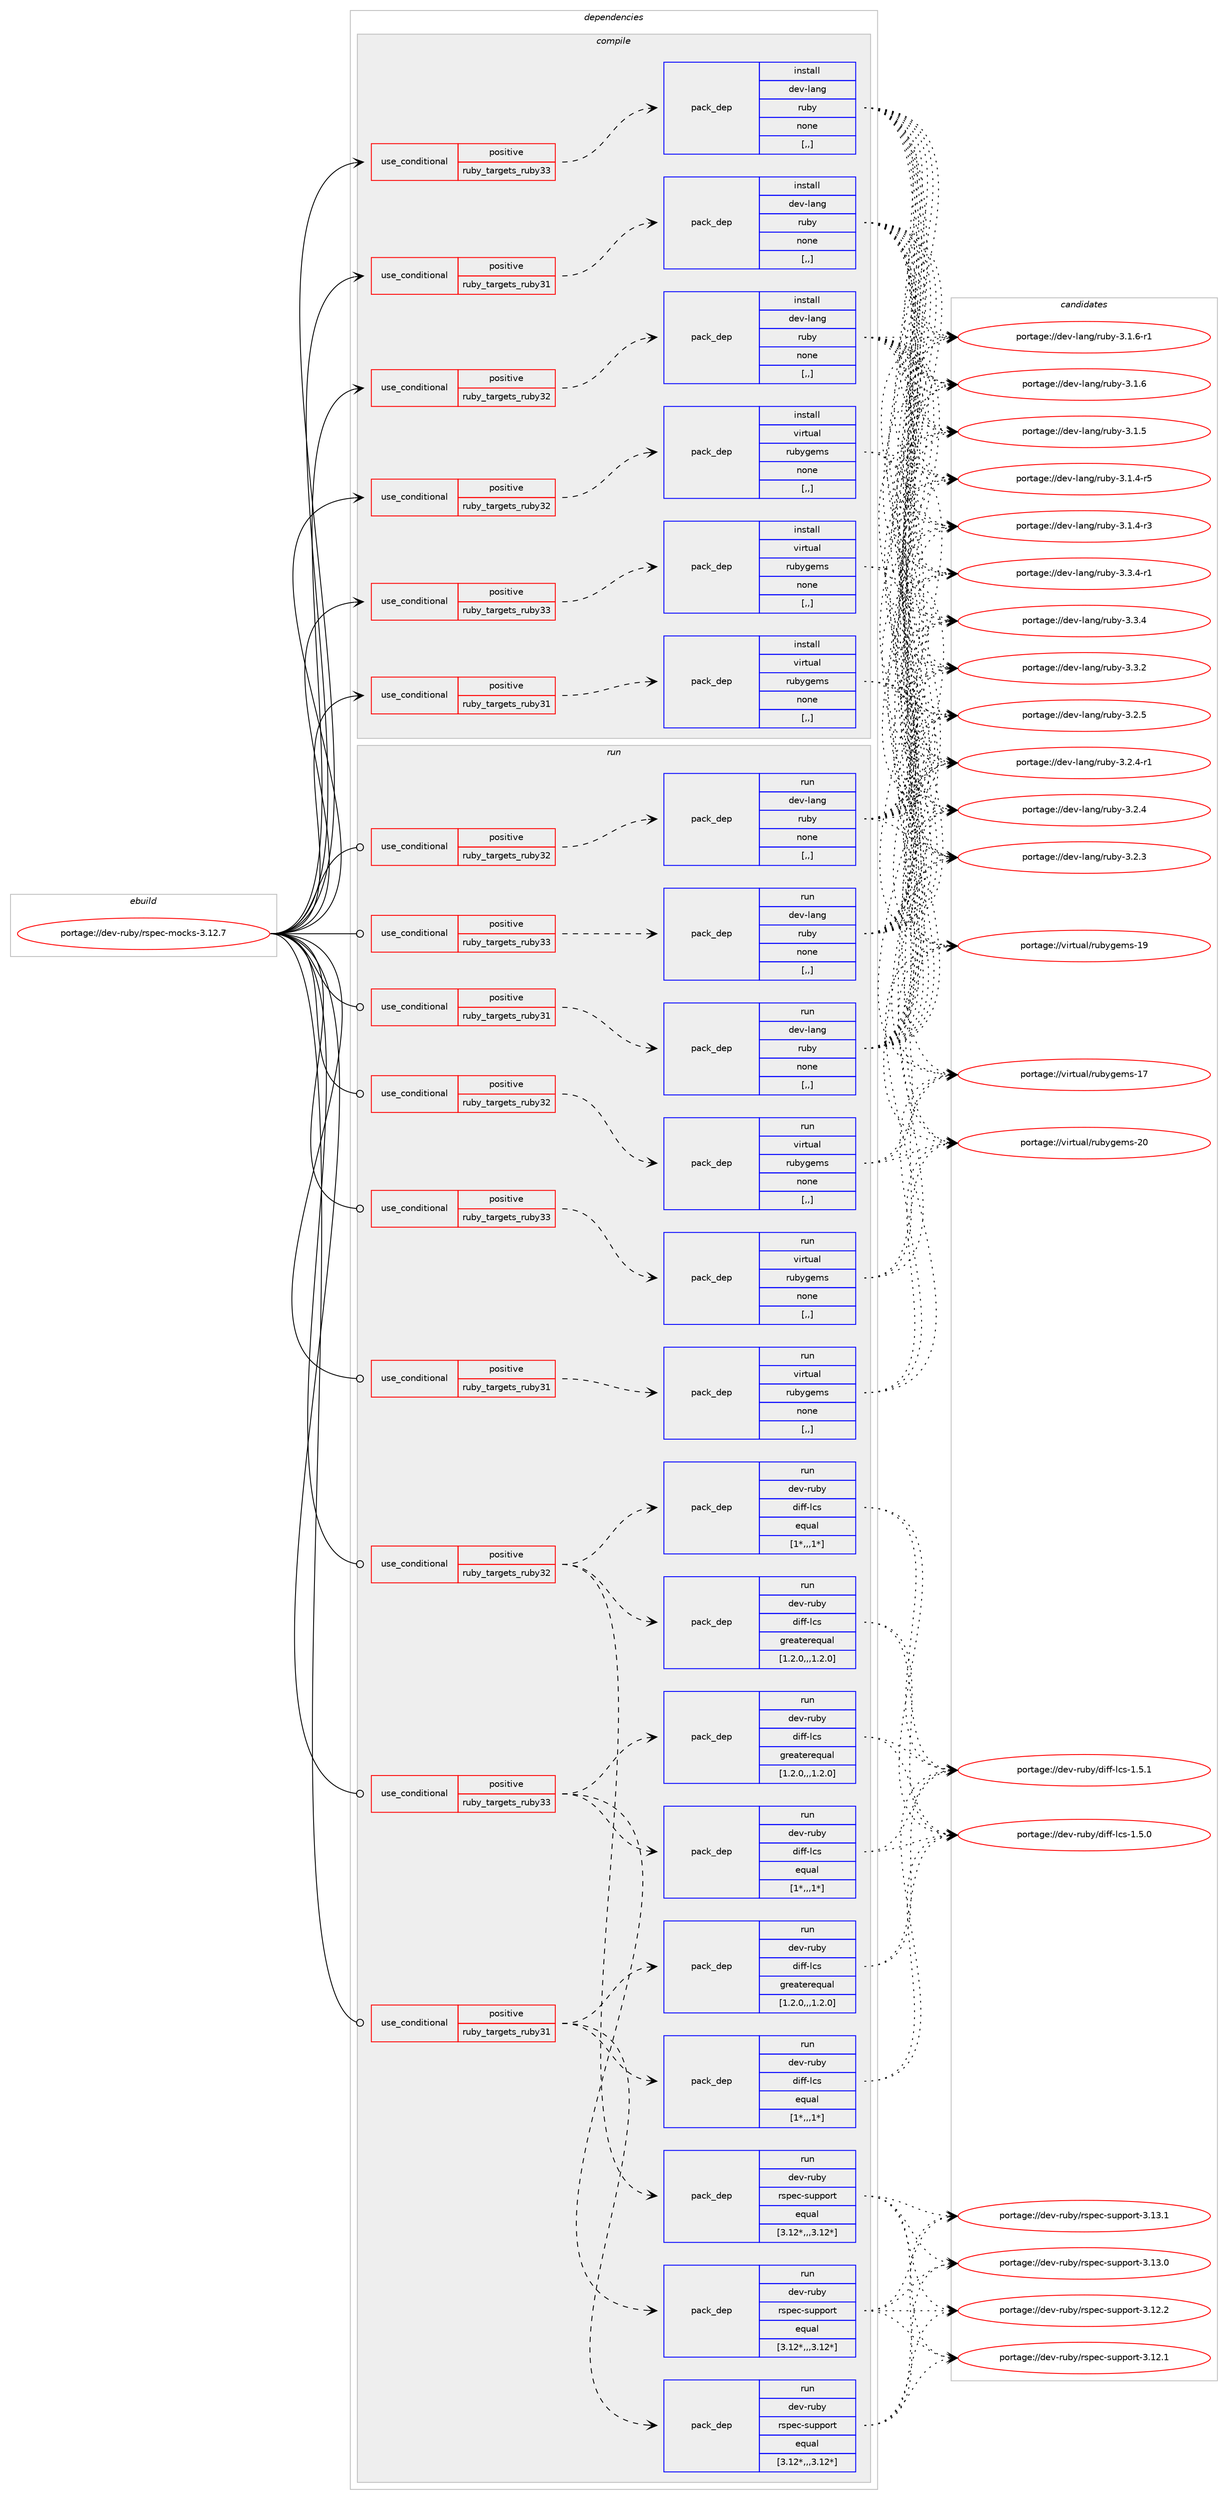 digraph prolog {

# *************
# Graph options
# *************

newrank=true;
concentrate=true;
compound=true;
graph [rankdir=LR,fontname=Helvetica,fontsize=10,ranksep=1.5];#, ranksep=2.5, nodesep=0.2];
edge  [arrowhead=vee];
node  [fontname=Helvetica,fontsize=10];

# **********
# The ebuild
# **********

subgraph cluster_leftcol {
color=gray;
label=<<i>ebuild</i>>;
id [label="portage://dev-ruby/rspec-mocks-3.12.7", color=red, width=4, href="../dev-ruby/rspec-mocks-3.12.7.svg"];
}

# ****************
# The dependencies
# ****************

subgraph cluster_midcol {
color=gray;
label=<<i>dependencies</i>>;
subgraph cluster_compile {
fillcolor="#eeeeee";
style=filled;
label=<<i>compile</i>>;
subgraph cond55065 {
dependency199864 [label=<<TABLE BORDER="0" CELLBORDER="1" CELLSPACING="0" CELLPADDING="4"><TR><TD ROWSPAN="3" CELLPADDING="10">use_conditional</TD></TR><TR><TD>positive</TD></TR><TR><TD>ruby_targets_ruby31</TD></TR></TABLE>>, shape=none, color=red];
subgraph pack143438 {
dependency199865 [label=<<TABLE BORDER="0" CELLBORDER="1" CELLSPACING="0" CELLPADDING="4" WIDTH="220"><TR><TD ROWSPAN="6" CELLPADDING="30">pack_dep</TD></TR><TR><TD WIDTH="110">install</TD></TR><TR><TD>dev-lang</TD></TR><TR><TD>ruby</TD></TR><TR><TD>none</TD></TR><TR><TD>[,,]</TD></TR></TABLE>>, shape=none, color=blue];
}
dependency199864:e -> dependency199865:w [weight=20,style="dashed",arrowhead="vee"];
}
id:e -> dependency199864:w [weight=20,style="solid",arrowhead="vee"];
subgraph cond55066 {
dependency199866 [label=<<TABLE BORDER="0" CELLBORDER="1" CELLSPACING="0" CELLPADDING="4"><TR><TD ROWSPAN="3" CELLPADDING="10">use_conditional</TD></TR><TR><TD>positive</TD></TR><TR><TD>ruby_targets_ruby31</TD></TR></TABLE>>, shape=none, color=red];
subgraph pack143439 {
dependency199867 [label=<<TABLE BORDER="0" CELLBORDER="1" CELLSPACING="0" CELLPADDING="4" WIDTH="220"><TR><TD ROWSPAN="6" CELLPADDING="30">pack_dep</TD></TR><TR><TD WIDTH="110">install</TD></TR><TR><TD>virtual</TD></TR><TR><TD>rubygems</TD></TR><TR><TD>none</TD></TR><TR><TD>[,,]</TD></TR></TABLE>>, shape=none, color=blue];
}
dependency199866:e -> dependency199867:w [weight=20,style="dashed",arrowhead="vee"];
}
id:e -> dependency199866:w [weight=20,style="solid",arrowhead="vee"];
subgraph cond55067 {
dependency199868 [label=<<TABLE BORDER="0" CELLBORDER="1" CELLSPACING="0" CELLPADDING="4"><TR><TD ROWSPAN="3" CELLPADDING="10">use_conditional</TD></TR><TR><TD>positive</TD></TR><TR><TD>ruby_targets_ruby32</TD></TR></TABLE>>, shape=none, color=red];
subgraph pack143440 {
dependency199869 [label=<<TABLE BORDER="0" CELLBORDER="1" CELLSPACING="0" CELLPADDING="4" WIDTH="220"><TR><TD ROWSPAN="6" CELLPADDING="30">pack_dep</TD></TR><TR><TD WIDTH="110">install</TD></TR><TR><TD>dev-lang</TD></TR><TR><TD>ruby</TD></TR><TR><TD>none</TD></TR><TR><TD>[,,]</TD></TR></TABLE>>, shape=none, color=blue];
}
dependency199868:e -> dependency199869:w [weight=20,style="dashed",arrowhead="vee"];
}
id:e -> dependency199868:w [weight=20,style="solid",arrowhead="vee"];
subgraph cond55068 {
dependency199870 [label=<<TABLE BORDER="0" CELLBORDER="1" CELLSPACING="0" CELLPADDING="4"><TR><TD ROWSPAN="3" CELLPADDING="10">use_conditional</TD></TR><TR><TD>positive</TD></TR><TR><TD>ruby_targets_ruby32</TD></TR></TABLE>>, shape=none, color=red];
subgraph pack143441 {
dependency199871 [label=<<TABLE BORDER="0" CELLBORDER="1" CELLSPACING="0" CELLPADDING="4" WIDTH="220"><TR><TD ROWSPAN="6" CELLPADDING="30">pack_dep</TD></TR><TR><TD WIDTH="110">install</TD></TR><TR><TD>virtual</TD></TR><TR><TD>rubygems</TD></TR><TR><TD>none</TD></TR><TR><TD>[,,]</TD></TR></TABLE>>, shape=none, color=blue];
}
dependency199870:e -> dependency199871:w [weight=20,style="dashed",arrowhead="vee"];
}
id:e -> dependency199870:w [weight=20,style="solid",arrowhead="vee"];
subgraph cond55069 {
dependency199872 [label=<<TABLE BORDER="0" CELLBORDER="1" CELLSPACING="0" CELLPADDING="4"><TR><TD ROWSPAN="3" CELLPADDING="10">use_conditional</TD></TR><TR><TD>positive</TD></TR><TR><TD>ruby_targets_ruby33</TD></TR></TABLE>>, shape=none, color=red];
subgraph pack143442 {
dependency199873 [label=<<TABLE BORDER="0" CELLBORDER="1" CELLSPACING="0" CELLPADDING="4" WIDTH="220"><TR><TD ROWSPAN="6" CELLPADDING="30">pack_dep</TD></TR><TR><TD WIDTH="110">install</TD></TR><TR><TD>dev-lang</TD></TR><TR><TD>ruby</TD></TR><TR><TD>none</TD></TR><TR><TD>[,,]</TD></TR></TABLE>>, shape=none, color=blue];
}
dependency199872:e -> dependency199873:w [weight=20,style="dashed",arrowhead="vee"];
}
id:e -> dependency199872:w [weight=20,style="solid",arrowhead="vee"];
subgraph cond55070 {
dependency199874 [label=<<TABLE BORDER="0" CELLBORDER="1" CELLSPACING="0" CELLPADDING="4"><TR><TD ROWSPAN="3" CELLPADDING="10">use_conditional</TD></TR><TR><TD>positive</TD></TR><TR><TD>ruby_targets_ruby33</TD></TR></TABLE>>, shape=none, color=red];
subgraph pack143443 {
dependency199875 [label=<<TABLE BORDER="0" CELLBORDER="1" CELLSPACING="0" CELLPADDING="4" WIDTH="220"><TR><TD ROWSPAN="6" CELLPADDING="30">pack_dep</TD></TR><TR><TD WIDTH="110">install</TD></TR><TR><TD>virtual</TD></TR><TR><TD>rubygems</TD></TR><TR><TD>none</TD></TR><TR><TD>[,,]</TD></TR></TABLE>>, shape=none, color=blue];
}
dependency199874:e -> dependency199875:w [weight=20,style="dashed",arrowhead="vee"];
}
id:e -> dependency199874:w [weight=20,style="solid",arrowhead="vee"];
}
subgraph cluster_compileandrun {
fillcolor="#eeeeee";
style=filled;
label=<<i>compile and run</i>>;
}
subgraph cluster_run {
fillcolor="#eeeeee";
style=filled;
label=<<i>run</i>>;
subgraph cond55071 {
dependency199876 [label=<<TABLE BORDER="0" CELLBORDER="1" CELLSPACING="0" CELLPADDING="4"><TR><TD ROWSPAN="3" CELLPADDING="10">use_conditional</TD></TR><TR><TD>positive</TD></TR><TR><TD>ruby_targets_ruby31</TD></TR></TABLE>>, shape=none, color=red];
subgraph pack143444 {
dependency199877 [label=<<TABLE BORDER="0" CELLBORDER="1" CELLSPACING="0" CELLPADDING="4" WIDTH="220"><TR><TD ROWSPAN="6" CELLPADDING="30">pack_dep</TD></TR><TR><TD WIDTH="110">run</TD></TR><TR><TD>dev-lang</TD></TR><TR><TD>ruby</TD></TR><TR><TD>none</TD></TR><TR><TD>[,,]</TD></TR></TABLE>>, shape=none, color=blue];
}
dependency199876:e -> dependency199877:w [weight=20,style="dashed",arrowhead="vee"];
}
id:e -> dependency199876:w [weight=20,style="solid",arrowhead="odot"];
subgraph cond55072 {
dependency199878 [label=<<TABLE BORDER="0" CELLBORDER="1" CELLSPACING="0" CELLPADDING="4"><TR><TD ROWSPAN="3" CELLPADDING="10">use_conditional</TD></TR><TR><TD>positive</TD></TR><TR><TD>ruby_targets_ruby31</TD></TR></TABLE>>, shape=none, color=red];
subgraph pack143445 {
dependency199879 [label=<<TABLE BORDER="0" CELLBORDER="1" CELLSPACING="0" CELLPADDING="4" WIDTH="220"><TR><TD ROWSPAN="6" CELLPADDING="30">pack_dep</TD></TR><TR><TD WIDTH="110">run</TD></TR><TR><TD>dev-ruby</TD></TR><TR><TD>rspec-support</TD></TR><TR><TD>equal</TD></TR><TR><TD>[3.12*,,,3.12*]</TD></TR></TABLE>>, shape=none, color=blue];
}
dependency199878:e -> dependency199879:w [weight=20,style="dashed",arrowhead="vee"];
subgraph pack143446 {
dependency199880 [label=<<TABLE BORDER="0" CELLBORDER="1" CELLSPACING="0" CELLPADDING="4" WIDTH="220"><TR><TD ROWSPAN="6" CELLPADDING="30">pack_dep</TD></TR><TR><TD WIDTH="110">run</TD></TR><TR><TD>dev-ruby</TD></TR><TR><TD>diff-lcs</TD></TR><TR><TD>greaterequal</TD></TR><TR><TD>[1.2.0,,,1.2.0]</TD></TR></TABLE>>, shape=none, color=blue];
}
dependency199878:e -> dependency199880:w [weight=20,style="dashed",arrowhead="vee"];
subgraph pack143447 {
dependency199881 [label=<<TABLE BORDER="0" CELLBORDER="1" CELLSPACING="0" CELLPADDING="4" WIDTH="220"><TR><TD ROWSPAN="6" CELLPADDING="30">pack_dep</TD></TR><TR><TD WIDTH="110">run</TD></TR><TR><TD>dev-ruby</TD></TR><TR><TD>diff-lcs</TD></TR><TR><TD>equal</TD></TR><TR><TD>[1*,,,1*]</TD></TR></TABLE>>, shape=none, color=blue];
}
dependency199878:e -> dependency199881:w [weight=20,style="dashed",arrowhead="vee"];
}
id:e -> dependency199878:w [weight=20,style="solid",arrowhead="odot"];
subgraph cond55073 {
dependency199882 [label=<<TABLE BORDER="0" CELLBORDER="1" CELLSPACING="0" CELLPADDING="4"><TR><TD ROWSPAN="3" CELLPADDING="10">use_conditional</TD></TR><TR><TD>positive</TD></TR><TR><TD>ruby_targets_ruby31</TD></TR></TABLE>>, shape=none, color=red];
subgraph pack143448 {
dependency199883 [label=<<TABLE BORDER="0" CELLBORDER="1" CELLSPACING="0" CELLPADDING="4" WIDTH="220"><TR><TD ROWSPAN="6" CELLPADDING="30">pack_dep</TD></TR><TR><TD WIDTH="110">run</TD></TR><TR><TD>virtual</TD></TR><TR><TD>rubygems</TD></TR><TR><TD>none</TD></TR><TR><TD>[,,]</TD></TR></TABLE>>, shape=none, color=blue];
}
dependency199882:e -> dependency199883:w [weight=20,style="dashed",arrowhead="vee"];
}
id:e -> dependency199882:w [weight=20,style="solid",arrowhead="odot"];
subgraph cond55074 {
dependency199884 [label=<<TABLE BORDER="0" CELLBORDER="1" CELLSPACING="0" CELLPADDING="4"><TR><TD ROWSPAN="3" CELLPADDING="10">use_conditional</TD></TR><TR><TD>positive</TD></TR><TR><TD>ruby_targets_ruby32</TD></TR></TABLE>>, shape=none, color=red];
subgraph pack143449 {
dependency199885 [label=<<TABLE BORDER="0" CELLBORDER="1" CELLSPACING="0" CELLPADDING="4" WIDTH="220"><TR><TD ROWSPAN="6" CELLPADDING="30">pack_dep</TD></TR><TR><TD WIDTH="110">run</TD></TR><TR><TD>dev-lang</TD></TR><TR><TD>ruby</TD></TR><TR><TD>none</TD></TR><TR><TD>[,,]</TD></TR></TABLE>>, shape=none, color=blue];
}
dependency199884:e -> dependency199885:w [weight=20,style="dashed",arrowhead="vee"];
}
id:e -> dependency199884:w [weight=20,style="solid",arrowhead="odot"];
subgraph cond55075 {
dependency199886 [label=<<TABLE BORDER="0" CELLBORDER="1" CELLSPACING="0" CELLPADDING="4"><TR><TD ROWSPAN="3" CELLPADDING="10">use_conditional</TD></TR><TR><TD>positive</TD></TR><TR><TD>ruby_targets_ruby32</TD></TR></TABLE>>, shape=none, color=red];
subgraph pack143450 {
dependency199887 [label=<<TABLE BORDER="0" CELLBORDER="1" CELLSPACING="0" CELLPADDING="4" WIDTH="220"><TR><TD ROWSPAN="6" CELLPADDING="30">pack_dep</TD></TR><TR><TD WIDTH="110">run</TD></TR><TR><TD>dev-ruby</TD></TR><TR><TD>rspec-support</TD></TR><TR><TD>equal</TD></TR><TR><TD>[3.12*,,,3.12*]</TD></TR></TABLE>>, shape=none, color=blue];
}
dependency199886:e -> dependency199887:w [weight=20,style="dashed",arrowhead="vee"];
subgraph pack143451 {
dependency199888 [label=<<TABLE BORDER="0" CELLBORDER="1" CELLSPACING="0" CELLPADDING="4" WIDTH="220"><TR><TD ROWSPAN="6" CELLPADDING="30">pack_dep</TD></TR><TR><TD WIDTH="110">run</TD></TR><TR><TD>dev-ruby</TD></TR><TR><TD>diff-lcs</TD></TR><TR><TD>greaterequal</TD></TR><TR><TD>[1.2.0,,,1.2.0]</TD></TR></TABLE>>, shape=none, color=blue];
}
dependency199886:e -> dependency199888:w [weight=20,style="dashed",arrowhead="vee"];
subgraph pack143452 {
dependency199889 [label=<<TABLE BORDER="0" CELLBORDER="1" CELLSPACING="0" CELLPADDING="4" WIDTH="220"><TR><TD ROWSPAN="6" CELLPADDING="30">pack_dep</TD></TR><TR><TD WIDTH="110">run</TD></TR><TR><TD>dev-ruby</TD></TR><TR><TD>diff-lcs</TD></TR><TR><TD>equal</TD></TR><TR><TD>[1*,,,1*]</TD></TR></TABLE>>, shape=none, color=blue];
}
dependency199886:e -> dependency199889:w [weight=20,style="dashed",arrowhead="vee"];
}
id:e -> dependency199886:w [weight=20,style="solid",arrowhead="odot"];
subgraph cond55076 {
dependency199890 [label=<<TABLE BORDER="0" CELLBORDER="1" CELLSPACING="0" CELLPADDING="4"><TR><TD ROWSPAN="3" CELLPADDING="10">use_conditional</TD></TR><TR><TD>positive</TD></TR><TR><TD>ruby_targets_ruby32</TD></TR></TABLE>>, shape=none, color=red];
subgraph pack143453 {
dependency199891 [label=<<TABLE BORDER="0" CELLBORDER="1" CELLSPACING="0" CELLPADDING="4" WIDTH="220"><TR><TD ROWSPAN="6" CELLPADDING="30">pack_dep</TD></TR><TR><TD WIDTH="110">run</TD></TR><TR><TD>virtual</TD></TR><TR><TD>rubygems</TD></TR><TR><TD>none</TD></TR><TR><TD>[,,]</TD></TR></TABLE>>, shape=none, color=blue];
}
dependency199890:e -> dependency199891:w [weight=20,style="dashed",arrowhead="vee"];
}
id:e -> dependency199890:w [weight=20,style="solid",arrowhead="odot"];
subgraph cond55077 {
dependency199892 [label=<<TABLE BORDER="0" CELLBORDER="1" CELLSPACING="0" CELLPADDING="4"><TR><TD ROWSPAN="3" CELLPADDING="10">use_conditional</TD></TR><TR><TD>positive</TD></TR><TR><TD>ruby_targets_ruby33</TD></TR></TABLE>>, shape=none, color=red];
subgraph pack143454 {
dependency199893 [label=<<TABLE BORDER="0" CELLBORDER="1" CELLSPACING="0" CELLPADDING="4" WIDTH="220"><TR><TD ROWSPAN="6" CELLPADDING="30">pack_dep</TD></TR><TR><TD WIDTH="110">run</TD></TR><TR><TD>dev-lang</TD></TR><TR><TD>ruby</TD></TR><TR><TD>none</TD></TR><TR><TD>[,,]</TD></TR></TABLE>>, shape=none, color=blue];
}
dependency199892:e -> dependency199893:w [weight=20,style="dashed",arrowhead="vee"];
}
id:e -> dependency199892:w [weight=20,style="solid",arrowhead="odot"];
subgraph cond55078 {
dependency199894 [label=<<TABLE BORDER="0" CELLBORDER="1" CELLSPACING="0" CELLPADDING="4"><TR><TD ROWSPAN="3" CELLPADDING="10">use_conditional</TD></TR><TR><TD>positive</TD></TR><TR><TD>ruby_targets_ruby33</TD></TR></TABLE>>, shape=none, color=red];
subgraph pack143455 {
dependency199895 [label=<<TABLE BORDER="0" CELLBORDER="1" CELLSPACING="0" CELLPADDING="4" WIDTH="220"><TR><TD ROWSPAN="6" CELLPADDING="30">pack_dep</TD></TR><TR><TD WIDTH="110">run</TD></TR><TR><TD>dev-ruby</TD></TR><TR><TD>rspec-support</TD></TR><TR><TD>equal</TD></TR><TR><TD>[3.12*,,,3.12*]</TD></TR></TABLE>>, shape=none, color=blue];
}
dependency199894:e -> dependency199895:w [weight=20,style="dashed",arrowhead="vee"];
subgraph pack143456 {
dependency199896 [label=<<TABLE BORDER="0" CELLBORDER="1" CELLSPACING="0" CELLPADDING="4" WIDTH="220"><TR><TD ROWSPAN="6" CELLPADDING="30">pack_dep</TD></TR><TR><TD WIDTH="110">run</TD></TR><TR><TD>dev-ruby</TD></TR><TR><TD>diff-lcs</TD></TR><TR><TD>greaterequal</TD></TR><TR><TD>[1.2.0,,,1.2.0]</TD></TR></TABLE>>, shape=none, color=blue];
}
dependency199894:e -> dependency199896:w [weight=20,style="dashed",arrowhead="vee"];
subgraph pack143457 {
dependency199897 [label=<<TABLE BORDER="0" CELLBORDER="1" CELLSPACING="0" CELLPADDING="4" WIDTH="220"><TR><TD ROWSPAN="6" CELLPADDING="30">pack_dep</TD></TR><TR><TD WIDTH="110">run</TD></TR><TR><TD>dev-ruby</TD></TR><TR><TD>diff-lcs</TD></TR><TR><TD>equal</TD></TR><TR><TD>[1*,,,1*]</TD></TR></TABLE>>, shape=none, color=blue];
}
dependency199894:e -> dependency199897:w [weight=20,style="dashed",arrowhead="vee"];
}
id:e -> dependency199894:w [weight=20,style="solid",arrowhead="odot"];
subgraph cond55079 {
dependency199898 [label=<<TABLE BORDER="0" CELLBORDER="1" CELLSPACING="0" CELLPADDING="4"><TR><TD ROWSPAN="3" CELLPADDING="10">use_conditional</TD></TR><TR><TD>positive</TD></TR><TR><TD>ruby_targets_ruby33</TD></TR></TABLE>>, shape=none, color=red];
subgraph pack143458 {
dependency199899 [label=<<TABLE BORDER="0" CELLBORDER="1" CELLSPACING="0" CELLPADDING="4" WIDTH="220"><TR><TD ROWSPAN="6" CELLPADDING="30">pack_dep</TD></TR><TR><TD WIDTH="110">run</TD></TR><TR><TD>virtual</TD></TR><TR><TD>rubygems</TD></TR><TR><TD>none</TD></TR><TR><TD>[,,]</TD></TR></TABLE>>, shape=none, color=blue];
}
dependency199898:e -> dependency199899:w [weight=20,style="dashed",arrowhead="vee"];
}
id:e -> dependency199898:w [weight=20,style="solid",arrowhead="odot"];
}
}

# **************
# The candidates
# **************

subgraph cluster_choices {
rank=same;
color=gray;
label=<<i>candidates</i>>;

subgraph choice143438 {
color=black;
nodesep=1;
choice100101118451089711010347114117981214551465146524511449 [label="portage://dev-lang/ruby-3.3.4-r1", color=red, width=4,href="../dev-lang/ruby-3.3.4-r1.svg"];
choice10010111845108971101034711411798121455146514652 [label="portage://dev-lang/ruby-3.3.4", color=red, width=4,href="../dev-lang/ruby-3.3.4.svg"];
choice10010111845108971101034711411798121455146514650 [label="portage://dev-lang/ruby-3.3.2", color=red, width=4,href="../dev-lang/ruby-3.3.2.svg"];
choice10010111845108971101034711411798121455146504653 [label="portage://dev-lang/ruby-3.2.5", color=red, width=4,href="../dev-lang/ruby-3.2.5.svg"];
choice100101118451089711010347114117981214551465046524511449 [label="portage://dev-lang/ruby-3.2.4-r1", color=red, width=4,href="../dev-lang/ruby-3.2.4-r1.svg"];
choice10010111845108971101034711411798121455146504652 [label="portage://dev-lang/ruby-3.2.4", color=red, width=4,href="../dev-lang/ruby-3.2.4.svg"];
choice10010111845108971101034711411798121455146504651 [label="portage://dev-lang/ruby-3.2.3", color=red, width=4,href="../dev-lang/ruby-3.2.3.svg"];
choice100101118451089711010347114117981214551464946544511449 [label="portage://dev-lang/ruby-3.1.6-r1", color=red, width=4,href="../dev-lang/ruby-3.1.6-r1.svg"];
choice10010111845108971101034711411798121455146494654 [label="portage://dev-lang/ruby-3.1.6", color=red, width=4,href="../dev-lang/ruby-3.1.6.svg"];
choice10010111845108971101034711411798121455146494653 [label="portage://dev-lang/ruby-3.1.5", color=red, width=4,href="../dev-lang/ruby-3.1.5.svg"];
choice100101118451089711010347114117981214551464946524511453 [label="portage://dev-lang/ruby-3.1.4-r5", color=red, width=4,href="../dev-lang/ruby-3.1.4-r5.svg"];
choice100101118451089711010347114117981214551464946524511451 [label="portage://dev-lang/ruby-3.1.4-r3", color=red, width=4,href="../dev-lang/ruby-3.1.4-r3.svg"];
dependency199865:e -> choice100101118451089711010347114117981214551465146524511449:w [style=dotted,weight="100"];
dependency199865:e -> choice10010111845108971101034711411798121455146514652:w [style=dotted,weight="100"];
dependency199865:e -> choice10010111845108971101034711411798121455146514650:w [style=dotted,weight="100"];
dependency199865:e -> choice10010111845108971101034711411798121455146504653:w [style=dotted,weight="100"];
dependency199865:e -> choice100101118451089711010347114117981214551465046524511449:w [style=dotted,weight="100"];
dependency199865:e -> choice10010111845108971101034711411798121455146504652:w [style=dotted,weight="100"];
dependency199865:e -> choice10010111845108971101034711411798121455146504651:w [style=dotted,weight="100"];
dependency199865:e -> choice100101118451089711010347114117981214551464946544511449:w [style=dotted,weight="100"];
dependency199865:e -> choice10010111845108971101034711411798121455146494654:w [style=dotted,weight="100"];
dependency199865:e -> choice10010111845108971101034711411798121455146494653:w [style=dotted,weight="100"];
dependency199865:e -> choice100101118451089711010347114117981214551464946524511453:w [style=dotted,weight="100"];
dependency199865:e -> choice100101118451089711010347114117981214551464946524511451:w [style=dotted,weight="100"];
}
subgraph choice143439 {
color=black;
nodesep=1;
choice118105114116117971084711411798121103101109115455048 [label="portage://virtual/rubygems-20", color=red, width=4,href="../virtual/rubygems-20.svg"];
choice118105114116117971084711411798121103101109115454957 [label="portage://virtual/rubygems-19", color=red, width=4,href="../virtual/rubygems-19.svg"];
choice118105114116117971084711411798121103101109115454955 [label="portage://virtual/rubygems-17", color=red, width=4,href="../virtual/rubygems-17.svg"];
dependency199867:e -> choice118105114116117971084711411798121103101109115455048:w [style=dotted,weight="100"];
dependency199867:e -> choice118105114116117971084711411798121103101109115454957:w [style=dotted,weight="100"];
dependency199867:e -> choice118105114116117971084711411798121103101109115454955:w [style=dotted,weight="100"];
}
subgraph choice143440 {
color=black;
nodesep=1;
choice100101118451089711010347114117981214551465146524511449 [label="portage://dev-lang/ruby-3.3.4-r1", color=red, width=4,href="../dev-lang/ruby-3.3.4-r1.svg"];
choice10010111845108971101034711411798121455146514652 [label="portage://dev-lang/ruby-3.3.4", color=red, width=4,href="../dev-lang/ruby-3.3.4.svg"];
choice10010111845108971101034711411798121455146514650 [label="portage://dev-lang/ruby-3.3.2", color=red, width=4,href="../dev-lang/ruby-3.3.2.svg"];
choice10010111845108971101034711411798121455146504653 [label="portage://dev-lang/ruby-3.2.5", color=red, width=4,href="../dev-lang/ruby-3.2.5.svg"];
choice100101118451089711010347114117981214551465046524511449 [label="portage://dev-lang/ruby-3.2.4-r1", color=red, width=4,href="../dev-lang/ruby-3.2.4-r1.svg"];
choice10010111845108971101034711411798121455146504652 [label="portage://dev-lang/ruby-3.2.4", color=red, width=4,href="../dev-lang/ruby-3.2.4.svg"];
choice10010111845108971101034711411798121455146504651 [label="portage://dev-lang/ruby-3.2.3", color=red, width=4,href="../dev-lang/ruby-3.2.3.svg"];
choice100101118451089711010347114117981214551464946544511449 [label="portage://dev-lang/ruby-3.1.6-r1", color=red, width=4,href="../dev-lang/ruby-3.1.6-r1.svg"];
choice10010111845108971101034711411798121455146494654 [label="portage://dev-lang/ruby-3.1.6", color=red, width=4,href="../dev-lang/ruby-3.1.6.svg"];
choice10010111845108971101034711411798121455146494653 [label="portage://dev-lang/ruby-3.1.5", color=red, width=4,href="../dev-lang/ruby-3.1.5.svg"];
choice100101118451089711010347114117981214551464946524511453 [label="portage://dev-lang/ruby-3.1.4-r5", color=red, width=4,href="../dev-lang/ruby-3.1.4-r5.svg"];
choice100101118451089711010347114117981214551464946524511451 [label="portage://dev-lang/ruby-3.1.4-r3", color=red, width=4,href="../dev-lang/ruby-3.1.4-r3.svg"];
dependency199869:e -> choice100101118451089711010347114117981214551465146524511449:w [style=dotted,weight="100"];
dependency199869:e -> choice10010111845108971101034711411798121455146514652:w [style=dotted,weight="100"];
dependency199869:e -> choice10010111845108971101034711411798121455146514650:w [style=dotted,weight="100"];
dependency199869:e -> choice10010111845108971101034711411798121455146504653:w [style=dotted,weight="100"];
dependency199869:e -> choice100101118451089711010347114117981214551465046524511449:w [style=dotted,weight="100"];
dependency199869:e -> choice10010111845108971101034711411798121455146504652:w [style=dotted,weight="100"];
dependency199869:e -> choice10010111845108971101034711411798121455146504651:w [style=dotted,weight="100"];
dependency199869:e -> choice100101118451089711010347114117981214551464946544511449:w [style=dotted,weight="100"];
dependency199869:e -> choice10010111845108971101034711411798121455146494654:w [style=dotted,weight="100"];
dependency199869:e -> choice10010111845108971101034711411798121455146494653:w [style=dotted,weight="100"];
dependency199869:e -> choice100101118451089711010347114117981214551464946524511453:w [style=dotted,weight="100"];
dependency199869:e -> choice100101118451089711010347114117981214551464946524511451:w [style=dotted,weight="100"];
}
subgraph choice143441 {
color=black;
nodesep=1;
choice118105114116117971084711411798121103101109115455048 [label="portage://virtual/rubygems-20", color=red, width=4,href="../virtual/rubygems-20.svg"];
choice118105114116117971084711411798121103101109115454957 [label="portage://virtual/rubygems-19", color=red, width=4,href="../virtual/rubygems-19.svg"];
choice118105114116117971084711411798121103101109115454955 [label="portage://virtual/rubygems-17", color=red, width=4,href="../virtual/rubygems-17.svg"];
dependency199871:e -> choice118105114116117971084711411798121103101109115455048:w [style=dotted,weight="100"];
dependency199871:e -> choice118105114116117971084711411798121103101109115454957:w [style=dotted,weight="100"];
dependency199871:e -> choice118105114116117971084711411798121103101109115454955:w [style=dotted,weight="100"];
}
subgraph choice143442 {
color=black;
nodesep=1;
choice100101118451089711010347114117981214551465146524511449 [label="portage://dev-lang/ruby-3.3.4-r1", color=red, width=4,href="../dev-lang/ruby-3.3.4-r1.svg"];
choice10010111845108971101034711411798121455146514652 [label="portage://dev-lang/ruby-3.3.4", color=red, width=4,href="../dev-lang/ruby-3.3.4.svg"];
choice10010111845108971101034711411798121455146514650 [label="portage://dev-lang/ruby-3.3.2", color=red, width=4,href="../dev-lang/ruby-3.3.2.svg"];
choice10010111845108971101034711411798121455146504653 [label="portage://dev-lang/ruby-3.2.5", color=red, width=4,href="../dev-lang/ruby-3.2.5.svg"];
choice100101118451089711010347114117981214551465046524511449 [label="portage://dev-lang/ruby-3.2.4-r1", color=red, width=4,href="../dev-lang/ruby-3.2.4-r1.svg"];
choice10010111845108971101034711411798121455146504652 [label="portage://dev-lang/ruby-3.2.4", color=red, width=4,href="../dev-lang/ruby-3.2.4.svg"];
choice10010111845108971101034711411798121455146504651 [label="portage://dev-lang/ruby-3.2.3", color=red, width=4,href="../dev-lang/ruby-3.2.3.svg"];
choice100101118451089711010347114117981214551464946544511449 [label="portage://dev-lang/ruby-3.1.6-r1", color=red, width=4,href="../dev-lang/ruby-3.1.6-r1.svg"];
choice10010111845108971101034711411798121455146494654 [label="portage://dev-lang/ruby-3.1.6", color=red, width=4,href="../dev-lang/ruby-3.1.6.svg"];
choice10010111845108971101034711411798121455146494653 [label="portage://dev-lang/ruby-3.1.5", color=red, width=4,href="../dev-lang/ruby-3.1.5.svg"];
choice100101118451089711010347114117981214551464946524511453 [label="portage://dev-lang/ruby-3.1.4-r5", color=red, width=4,href="../dev-lang/ruby-3.1.4-r5.svg"];
choice100101118451089711010347114117981214551464946524511451 [label="portage://dev-lang/ruby-3.1.4-r3", color=red, width=4,href="../dev-lang/ruby-3.1.4-r3.svg"];
dependency199873:e -> choice100101118451089711010347114117981214551465146524511449:w [style=dotted,weight="100"];
dependency199873:e -> choice10010111845108971101034711411798121455146514652:w [style=dotted,weight="100"];
dependency199873:e -> choice10010111845108971101034711411798121455146514650:w [style=dotted,weight="100"];
dependency199873:e -> choice10010111845108971101034711411798121455146504653:w [style=dotted,weight="100"];
dependency199873:e -> choice100101118451089711010347114117981214551465046524511449:w [style=dotted,weight="100"];
dependency199873:e -> choice10010111845108971101034711411798121455146504652:w [style=dotted,weight="100"];
dependency199873:e -> choice10010111845108971101034711411798121455146504651:w [style=dotted,weight="100"];
dependency199873:e -> choice100101118451089711010347114117981214551464946544511449:w [style=dotted,weight="100"];
dependency199873:e -> choice10010111845108971101034711411798121455146494654:w [style=dotted,weight="100"];
dependency199873:e -> choice10010111845108971101034711411798121455146494653:w [style=dotted,weight="100"];
dependency199873:e -> choice100101118451089711010347114117981214551464946524511453:w [style=dotted,weight="100"];
dependency199873:e -> choice100101118451089711010347114117981214551464946524511451:w [style=dotted,weight="100"];
}
subgraph choice143443 {
color=black;
nodesep=1;
choice118105114116117971084711411798121103101109115455048 [label="portage://virtual/rubygems-20", color=red, width=4,href="../virtual/rubygems-20.svg"];
choice118105114116117971084711411798121103101109115454957 [label="portage://virtual/rubygems-19", color=red, width=4,href="../virtual/rubygems-19.svg"];
choice118105114116117971084711411798121103101109115454955 [label="portage://virtual/rubygems-17", color=red, width=4,href="../virtual/rubygems-17.svg"];
dependency199875:e -> choice118105114116117971084711411798121103101109115455048:w [style=dotted,weight="100"];
dependency199875:e -> choice118105114116117971084711411798121103101109115454957:w [style=dotted,weight="100"];
dependency199875:e -> choice118105114116117971084711411798121103101109115454955:w [style=dotted,weight="100"];
}
subgraph choice143444 {
color=black;
nodesep=1;
choice100101118451089711010347114117981214551465146524511449 [label="portage://dev-lang/ruby-3.3.4-r1", color=red, width=4,href="../dev-lang/ruby-3.3.4-r1.svg"];
choice10010111845108971101034711411798121455146514652 [label="portage://dev-lang/ruby-3.3.4", color=red, width=4,href="../dev-lang/ruby-3.3.4.svg"];
choice10010111845108971101034711411798121455146514650 [label="portage://dev-lang/ruby-3.3.2", color=red, width=4,href="../dev-lang/ruby-3.3.2.svg"];
choice10010111845108971101034711411798121455146504653 [label="portage://dev-lang/ruby-3.2.5", color=red, width=4,href="../dev-lang/ruby-3.2.5.svg"];
choice100101118451089711010347114117981214551465046524511449 [label="portage://dev-lang/ruby-3.2.4-r1", color=red, width=4,href="../dev-lang/ruby-3.2.4-r1.svg"];
choice10010111845108971101034711411798121455146504652 [label="portage://dev-lang/ruby-3.2.4", color=red, width=4,href="../dev-lang/ruby-3.2.4.svg"];
choice10010111845108971101034711411798121455146504651 [label="portage://dev-lang/ruby-3.2.3", color=red, width=4,href="../dev-lang/ruby-3.2.3.svg"];
choice100101118451089711010347114117981214551464946544511449 [label="portage://dev-lang/ruby-3.1.6-r1", color=red, width=4,href="../dev-lang/ruby-3.1.6-r1.svg"];
choice10010111845108971101034711411798121455146494654 [label="portage://dev-lang/ruby-3.1.6", color=red, width=4,href="../dev-lang/ruby-3.1.6.svg"];
choice10010111845108971101034711411798121455146494653 [label="portage://dev-lang/ruby-3.1.5", color=red, width=4,href="../dev-lang/ruby-3.1.5.svg"];
choice100101118451089711010347114117981214551464946524511453 [label="portage://dev-lang/ruby-3.1.4-r5", color=red, width=4,href="../dev-lang/ruby-3.1.4-r5.svg"];
choice100101118451089711010347114117981214551464946524511451 [label="portage://dev-lang/ruby-3.1.4-r3", color=red, width=4,href="../dev-lang/ruby-3.1.4-r3.svg"];
dependency199877:e -> choice100101118451089711010347114117981214551465146524511449:w [style=dotted,weight="100"];
dependency199877:e -> choice10010111845108971101034711411798121455146514652:w [style=dotted,weight="100"];
dependency199877:e -> choice10010111845108971101034711411798121455146514650:w [style=dotted,weight="100"];
dependency199877:e -> choice10010111845108971101034711411798121455146504653:w [style=dotted,weight="100"];
dependency199877:e -> choice100101118451089711010347114117981214551465046524511449:w [style=dotted,weight="100"];
dependency199877:e -> choice10010111845108971101034711411798121455146504652:w [style=dotted,weight="100"];
dependency199877:e -> choice10010111845108971101034711411798121455146504651:w [style=dotted,weight="100"];
dependency199877:e -> choice100101118451089711010347114117981214551464946544511449:w [style=dotted,weight="100"];
dependency199877:e -> choice10010111845108971101034711411798121455146494654:w [style=dotted,weight="100"];
dependency199877:e -> choice10010111845108971101034711411798121455146494653:w [style=dotted,weight="100"];
dependency199877:e -> choice100101118451089711010347114117981214551464946524511453:w [style=dotted,weight="100"];
dependency199877:e -> choice100101118451089711010347114117981214551464946524511451:w [style=dotted,weight="100"];
}
subgraph choice143445 {
color=black;
nodesep=1;
choice100101118451141179812147114115112101994511511711211211111411645514649514649 [label="portage://dev-ruby/rspec-support-3.13.1", color=red, width=4,href="../dev-ruby/rspec-support-3.13.1.svg"];
choice100101118451141179812147114115112101994511511711211211111411645514649514648 [label="portage://dev-ruby/rspec-support-3.13.0", color=red, width=4,href="../dev-ruby/rspec-support-3.13.0.svg"];
choice100101118451141179812147114115112101994511511711211211111411645514649504650 [label="portage://dev-ruby/rspec-support-3.12.2", color=red, width=4,href="../dev-ruby/rspec-support-3.12.2.svg"];
choice100101118451141179812147114115112101994511511711211211111411645514649504649 [label="portage://dev-ruby/rspec-support-3.12.1", color=red, width=4,href="../dev-ruby/rspec-support-3.12.1.svg"];
dependency199879:e -> choice100101118451141179812147114115112101994511511711211211111411645514649514649:w [style=dotted,weight="100"];
dependency199879:e -> choice100101118451141179812147114115112101994511511711211211111411645514649514648:w [style=dotted,weight="100"];
dependency199879:e -> choice100101118451141179812147114115112101994511511711211211111411645514649504650:w [style=dotted,weight="100"];
dependency199879:e -> choice100101118451141179812147114115112101994511511711211211111411645514649504649:w [style=dotted,weight="100"];
}
subgraph choice143446 {
color=black;
nodesep=1;
choice1001011184511411798121471001051021024510899115454946534649 [label="portage://dev-ruby/diff-lcs-1.5.1", color=red, width=4,href="../dev-ruby/diff-lcs-1.5.1.svg"];
choice1001011184511411798121471001051021024510899115454946534648 [label="portage://dev-ruby/diff-lcs-1.5.0", color=red, width=4,href="../dev-ruby/diff-lcs-1.5.0.svg"];
dependency199880:e -> choice1001011184511411798121471001051021024510899115454946534649:w [style=dotted,weight="100"];
dependency199880:e -> choice1001011184511411798121471001051021024510899115454946534648:w [style=dotted,weight="100"];
}
subgraph choice143447 {
color=black;
nodesep=1;
choice1001011184511411798121471001051021024510899115454946534649 [label="portage://dev-ruby/diff-lcs-1.5.1", color=red, width=4,href="../dev-ruby/diff-lcs-1.5.1.svg"];
choice1001011184511411798121471001051021024510899115454946534648 [label="portage://dev-ruby/diff-lcs-1.5.0", color=red, width=4,href="../dev-ruby/diff-lcs-1.5.0.svg"];
dependency199881:e -> choice1001011184511411798121471001051021024510899115454946534649:w [style=dotted,weight="100"];
dependency199881:e -> choice1001011184511411798121471001051021024510899115454946534648:w [style=dotted,weight="100"];
}
subgraph choice143448 {
color=black;
nodesep=1;
choice118105114116117971084711411798121103101109115455048 [label="portage://virtual/rubygems-20", color=red, width=4,href="../virtual/rubygems-20.svg"];
choice118105114116117971084711411798121103101109115454957 [label="portage://virtual/rubygems-19", color=red, width=4,href="../virtual/rubygems-19.svg"];
choice118105114116117971084711411798121103101109115454955 [label="portage://virtual/rubygems-17", color=red, width=4,href="../virtual/rubygems-17.svg"];
dependency199883:e -> choice118105114116117971084711411798121103101109115455048:w [style=dotted,weight="100"];
dependency199883:e -> choice118105114116117971084711411798121103101109115454957:w [style=dotted,weight="100"];
dependency199883:e -> choice118105114116117971084711411798121103101109115454955:w [style=dotted,weight="100"];
}
subgraph choice143449 {
color=black;
nodesep=1;
choice100101118451089711010347114117981214551465146524511449 [label="portage://dev-lang/ruby-3.3.4-r1", color=red, width=4,href="../dev-lang/ruby-3.3.4-r1.svg"];
choice10010111845108971101034711411798121455146514652 [label="portage://dev-lang/ruby-3.3.4", color=red, width=4,href="../dev-lang/ruby-3.3.4.svg"];
choice10010111845108971101034711411798121455146514650 [label="portage://dev-lang/ruby-3.3.2", color=red, width=4,href="../dev-lang/ruby-3.3.2.svg"];
choice10010111845108971101034711411798121455146504653 [label="portage://dev-lang/ruby-3.2.5", color=red, width=4,href="../dev-lang/ruby-3.2.5.svg"];
choice100101118451089711010347114117981214551465046524511449 [label="portage://dev-lang/ruby-3.2.4-r1", color=red, width=4,href="../dev-lang/ruby-3.2.4-r1.svg"];
choice10010111845108971101034711411798121455146504652 [label="portage://dev-lang/ruby-3.2.4", color=red, width=4,href="../dev-lang/ruby-3.2.4.svg"];
choice10010111845108971101034711411798121455146504651 [label="portage://dev-lang/ruby-3.2.3", color=red, width=4,href="../dev-lang/ruby-3.2.3.svg"];
choice100101118451089711010347114117981214551464946544511449 [label="portage://dev-lang/ruby-3.1.6-r1", color=red, width=4,href="../dev-lang/ruby-3.1.6-r1.svg"];
choice10010111845108971101034711411798121455146494654 [label="portage://dev-lang/ruby-3.1.6", color=red, width=4,href="../dev-lang/ruby-3.1.6.svg"];
choice10010111845108971101034711411798121455146494653 [label="portage://dev-lang/ruby-3.1.5", color=red, width=4,href="../dev-lang/ruby-3.1.5.svg"];
choice100101118451089711010347114117981214551464946524511453 [label="portage://dev-lang/ruby-3.1.4-r5", color=red, width=4,href="../dev-lang/ruby-3.1.4-r5.svg"];
choice100101118451089711010347114117981214551464946524511451 [label="portage://dev-lang/ruby-3.1.4-r3", color=red, width=4,href="../dev-lang/ruby-3.1.4-r3.svg"];
dependency199885:e -> choice100101118451089711010347114117981214551465146524511449:w [style=dotted,weight="100"];
dependency199885:e -> choice10010111845108971101034711411798121455146514652:w [style=dotted,weight="100"];
dependency199885:e -> choice10010111845108971101034711411798121455146514650:w [style=dotted,weight="100"];
dependency199885:e -> choice10010111845108971101034711411798121455146504653:w [style=dotted,weight="100"];
dependency199885:e -> choice100101118451089711010347114117981214551465046524511449:w [style=dotted,weight="100"];
dependency199885:e -> choice10010111845108971101034711411798121455146504652:w [style=dotted,weight="100"];
dependency199885:e -> choice10010111845108971101034711411798121455146504651:w [style=dotted,weight="100"];
dependency199885:e -> choice100101118451089711010347114117981214551464946544511449:w [style=dotted,weight="100"];
dependency199885:e -> choice10010111845108971101034711411798121455146494654:w [style=dotted,weight="100"];
dependency199885:e -> choice10010111845108971101034711411798121455146494653:w [style=dotted,weight="100"];
dependency199885:e -> choice100101118451089711010347114117981214551464946524511453:w [style=dotted,weight="100"];
dependency199885:e -> choice100101118451089711010347114117981214551464946524511451:w [style=dotted,weight="100"];
}
subgraph choice143450 {
color=black;
nodesep=1;
choice100101118451141179812147114115112101994511511711211211111411645514649514649 [label="portage://dev-ruby/rspec-support-3.13.1", color=red, width=4,href="../dev-ruby/rspec-support-3.13.1.svg"];
choice100101118451141179812147114115112101994511511711211211111411645514649514648 [label="portage://dev-ruby/rspec-support-3.13.0", color=red, width=4,href="../dev-ruby/rspec-support-3.13.0.svg"];
choice100101118451141179812147114115112101994511511711211211111411645514649504650 [label="portage://dev-ruby/rspec-support-3.12.2", color=red, width=4,href="../dev-ruby/rspec-support-3.12.2.svg"];
choice100101118451141179812147114115112101994511511711211211111411645514649504649 [label="portage://dev-ruby/rspec-support-3.12.1", color=red, width=4,href="../dev-ruby/rspec-support-3.12.1.svg"];
dependency199887:e -> choice100101118451141179812147114115112101994511511711211211111411645514649514649:w [style=dotted,weight="100"];
dependency199887:e -> choice100101118451141179812147114115112101994511511711211211111411645514649514648:w [style=dotted,weight="100"];
dependency199887:e -> choice100101118451141179812147114115112101994511511711211211111411645514649504650:w [style=dotted,weight="100"];
dependency199887:e -> choice100101118451141179812147114115112101994511511711211211111411645514649504649:w [style=dotted,weight="100"];
}
subgraph choice143451 {
color=black;
nodesep=1;
choice1001011184511411798121471001051021024510899115454946534649 [label="portage://dev-ruby/diff-lcs-1.5.1", color=red, width=4,href="../dev-ruby/diff-lcs-1.5.1.svg"];
choice1001011184511411798121471001051021024510899115454946534648 [label="portage://dev-ruby/diff-lcs-1.5.0", color=red, width=4,href="../dev-ruby/diff-lcs-1.5.0.svg"];
dependency199888:e -> choice1001011184511411798121471001051021024510899115454946534649:w [style=dotted,weight="100"];
dependency199888:e -> choice1001011184511411798121471001051021024510899115454946534648:w [style=dotted,weight="100"];
}
subgraph choice143452 {
color=black;
nodesep=1;
choice1001011184511411798121471001051021024510899115454946534649 [label="portage://dev-ruby/diff-lcs-1.5.1", color=red, width=4,href="../dev-ruby/diff-lcs-1.5.1.svg"];
choice1001011184511411798121471001051021024510899115454946534648 [label="portage://dev-ruby/diff-lcs-1.5.0", color=red, width=4,href="../dev-ruby/diff-lcs-1.5.0.svg"];
dependency199889:e -> choice1001011184511411798121471001051021024510899115454946534649:w [style=dotted,weight="100"];
dependency199889:e -> choice1001011184511411798121471001051021024510899115454946534648:w [style=dotted,weight="100"];
}
subgraph choice143453 {
color=black;
nodesep=1;
choice118105114116117971084711411798121103101109115455048 [label="portage://virtual/rubygems-20", color=red, width=4,href="../virtual/rubygems-20.svg"];
choice118105114116117971084711411798121103101109115454957 [label="portage://virtual/rubygems-19", color=red, width=4,href="../virtual/rubygems-19.svg"];
choice118105114116117971084711411798121103101109115454955 [label="portage://virtual/rubygems-17", color=red, width=4,href="../virtual/rubygems-17.svg"];
dependency199891:e -> choice118105114116117971084711411798121103101109115455048:w [style=dotted,weight="100"];
dependency199891:e -> choice118105114116117971084711411798121103101109115454957:w [style=dotted,weight="100"];
dependency199891:e -> choice118105114116117971084711411798121103101109115454955:w [style=dotted,weight="100"];
}
subgraph choice143454 {
color=black;
nodesep=1;
choice100101118451089711010347114117981214551465146524511449 [label="portage://dev-lang/ruby-3.3.4-r1", color=red, width=4,href="../dev-lang/ruby-3.3.4-r1.svg"];
choice10010111845108971101034711411798121455146514652 [label="portage://dev-lang/ruby-3.3.4", color=red, width=4,href="../dev-lang/ruby-3.3.4.svg"];
choice10010111845108971101034711411798121455146514650 [label="portage://dev-lang/ruby-3.3.2", color=red, width=4,href="../dev-lang/ruby-3.3.2.svg"];
choice10010111845108971101034711411798121455146504653 [label="portage://dev-lang/ruby-3.2.5", color=red, width=4,href="../dev-lang/ruby-3.2.5.svg"];
choice100101118451089711010347114117981214551465046524511449 [label="portage://dev-lang/ruby-3.2.4-r1", color=red, width=4,href="../dev-lang/ruby-3.2.4-r1.svg"];
choice10010111845108971101034711411798121455146504652 [label="portage://dev-lang/ruby-3.2.4", color=red, width=4,href="../dev-lang/ruby-3.2.4.svg"];
choice10010111845108971101034711411798121455146504651 [label="portage://dev-lang/ruby-3.2.3", color=red, width=4,href="../dev-lang/ruby-3.2.3.svg"];
choice100101118451089711010347114117981214551464946544511449 [label="portage://dev-lang/ruby-3.1.6-r1", color=red, width=4,href="../dev-lang/ruby-3.1.6-r1.svg"];
choice10010111845108971101034711411798121455146494654 [label="portage://dev-lang/ruby-3.1.6", color=red, width=4,href="../dev-lang/ruby-3.1.6.svg"];
choice10010111845108971101034711411798121455146494653 [label="portage://dev-lang/ruby-3.1.5", color=red, width=4,href="../dev-lang/ruby-3.1.5.svg"];
choice100101118451089711010347114117981214551464946524511453 [label="portage://dev-lang/ruby-3.1.4-r5", color=red, width=4,href="../dev-lang/ruby-3.1.4-r5.svg"];
choice100101118451089711010347114117981214551464946524511451 [label="portage://dev-lang/ruby-3.1.4-r3", color=red, width=4,href="../dev-lang/ruby-3.1.4-r3.svg"];
dependency199893:e -> choice100101118451089711010347114117981214551465146524511449:w [style=dotted,weight="100"];
dependency199893:e -> choice10010111845108971101034711411798121455146514652:w [style=dotted,weight="100"];
dependency199893:e -> choice10010111845108971101034711411798121455146514650:w [style=dotted,weight="100"];
dependency199893:e -> choice10010111845108971101034711411798121455146504653:w [style=dotted,weight="100"];
dependency199893:e -> choice100101118451089711010347114117981214551465046524511449:w [style=dotted,weight="100"];
dependency199893:e -> choice10010111845108971101034711411798121455146504652:w [style=dotted,weight="100"];
dependency199893:e -> choice10010111845108971101034711411798121455146504651:w [style=dotted,weight="100"];
dependency199893:e -> choice100101118451089711010347114117981214551464946544511449:w [style=dotted,weight="100"];
dependency199893:e -> choice10010111845108971101034711411798121455146494654:w [style=dotted,weight="100"];
dependency199893:e -> choice10010111845108971101034711411798121455146494653:w [style=dotted,weight="100"];
dependency199893:e -> choice100101118451089711010347114117981214551464946524511453:w [style=dotted,weight="100"];
dependency199893:e -> choice100101118451089711010347114117981214551464946524511451:w [style=dotted,weight="100"];
}
subgraph choice143455 {
color=black;
nodesep=1;
choice100101118451141179812147114115112101994511511711211211111411645514649514649 [label="portage://dev-ruby/rspec-support-3.13.1", color=red, width=4,href="../dev-ruby/rspec-support-3.13.1.svg"];
choice100101118451141179812147114115112101994511511711211211111411645514649514648 [label="portage://dev-ruby/rspec-support-3.13.0", color=red, width=4,href="../dev-ruby/rspec-support-3.13.0.svg"];
choice100101118451141179812147114115112101994511511711211211111411645514649504650 [label="portage://dev-ruby/rspec-support-3.12.2", color=red, width=4,href="../dev-ruby/rspec-support-3.12.2.svg"];
choice100101118451141179812147114115112101994511511711211211111411645514649504649 [label="portage://dev-ruby/rspec-support-3.12.1", color=red, width=4,href="../dev-ruby/rspec-support-3.12.1.svg"];
dependency199895:e -> choice100101118451141179812147114115112101994511511711211211111411645514649514649:w [style=dotted,weight="100"];
dependency199895:e -> choice100101118451141179812147114115112101994511511711211211111411645514649514648:w [style=dotted,weight="100"];
dependency199895:e -> choice100101118451141179812147114115112101994511511711211211111411645514649504650:w [style=dotted,weight="100"];
dependency199895:e -> choice100101118451141179812147114115112101994511511711211211111411645514649504649:w [style=dotted,weight="100"];
}
subgraph choice143456 {
color=black;
nodesep=1;
choice1001011184511411798121471001051021024510899115454946534649 [label="portage://dev-ruby/diff-lcs-1.5.1", color=red, width=4,href="../dev-ruby/diff-lcs-1.5.1.svg"];
choice1001011184511411798121471001051021024510899115454946534648 [label="portage://dev-ruby/diff-lcs-1.5.0", color=red, width=4,href="../dev-ruby/diff-lcs-1.5.0.svg"];
dependency199896:e -> choice1001011184511411798121471001051021024510899115454946534649:w [style=dotted,weight="100"];
dependency199896:e -> choice1001011184511411798121471001051021024510899115454946534648:w [style=dotted,weight="100"];
}
subgraph choice143457 {
color=black;
nodesep=1;
choice1001011184511411798121471001051021024510899115454946534649 [label="portage://dev-ruby/diff-lcs-1.5.1", color=red, width=4,href="../dev-ruby/diff-lcs-1.5.1.svg"];
choice1001011184511411798121471001051021024510899115454946534648 [label="portage://dev-ruby/diff-lcs-1.5.0", color=red, width=4,href="../dev-ruby/diff-lcs-1.5.0.svg"];
dependency199897:e -> choice1001011184511411798121471001051021024510899115454946534649:w [style=dotted,weight="100"];
dependency199897:e -> choice1001011184511411798121471001051021024510899115454946534648:w [style=dotted,weight="100"];
}
subgraph choice143458 {
color=black;
nodesep=1;
choice118105114116117971084711411798121103101109115455048 [label="portage://virtual/rubygems-20", color=red, width=4,href="../virtual/rubygems-20.svg"];
choice118105114116117971084711411798121103101109115454957 [label="portage://virtual/rubygems-19", color=red, width=4,href="../virtual/rubygems-19.svg"];
choice118105114116117971084711411798121103101109115454955 [label="portage://virtual/rubygems-17", color=red, width=4,href="../virtual/rubygems-17.svg"];
dependency199899:e -> choice118105114116117971084711411798121103101109115455048:w [style=dotted,weight="100"];
dependency199899:e -> choice118105114116117971084711411798121103101109115454957:w [style=dotted,weight="100"];
dependency199899:e -> choice118105114116117971084711411798121103101109115454955:w [style=dotted,weight="100"];
}
}

}
